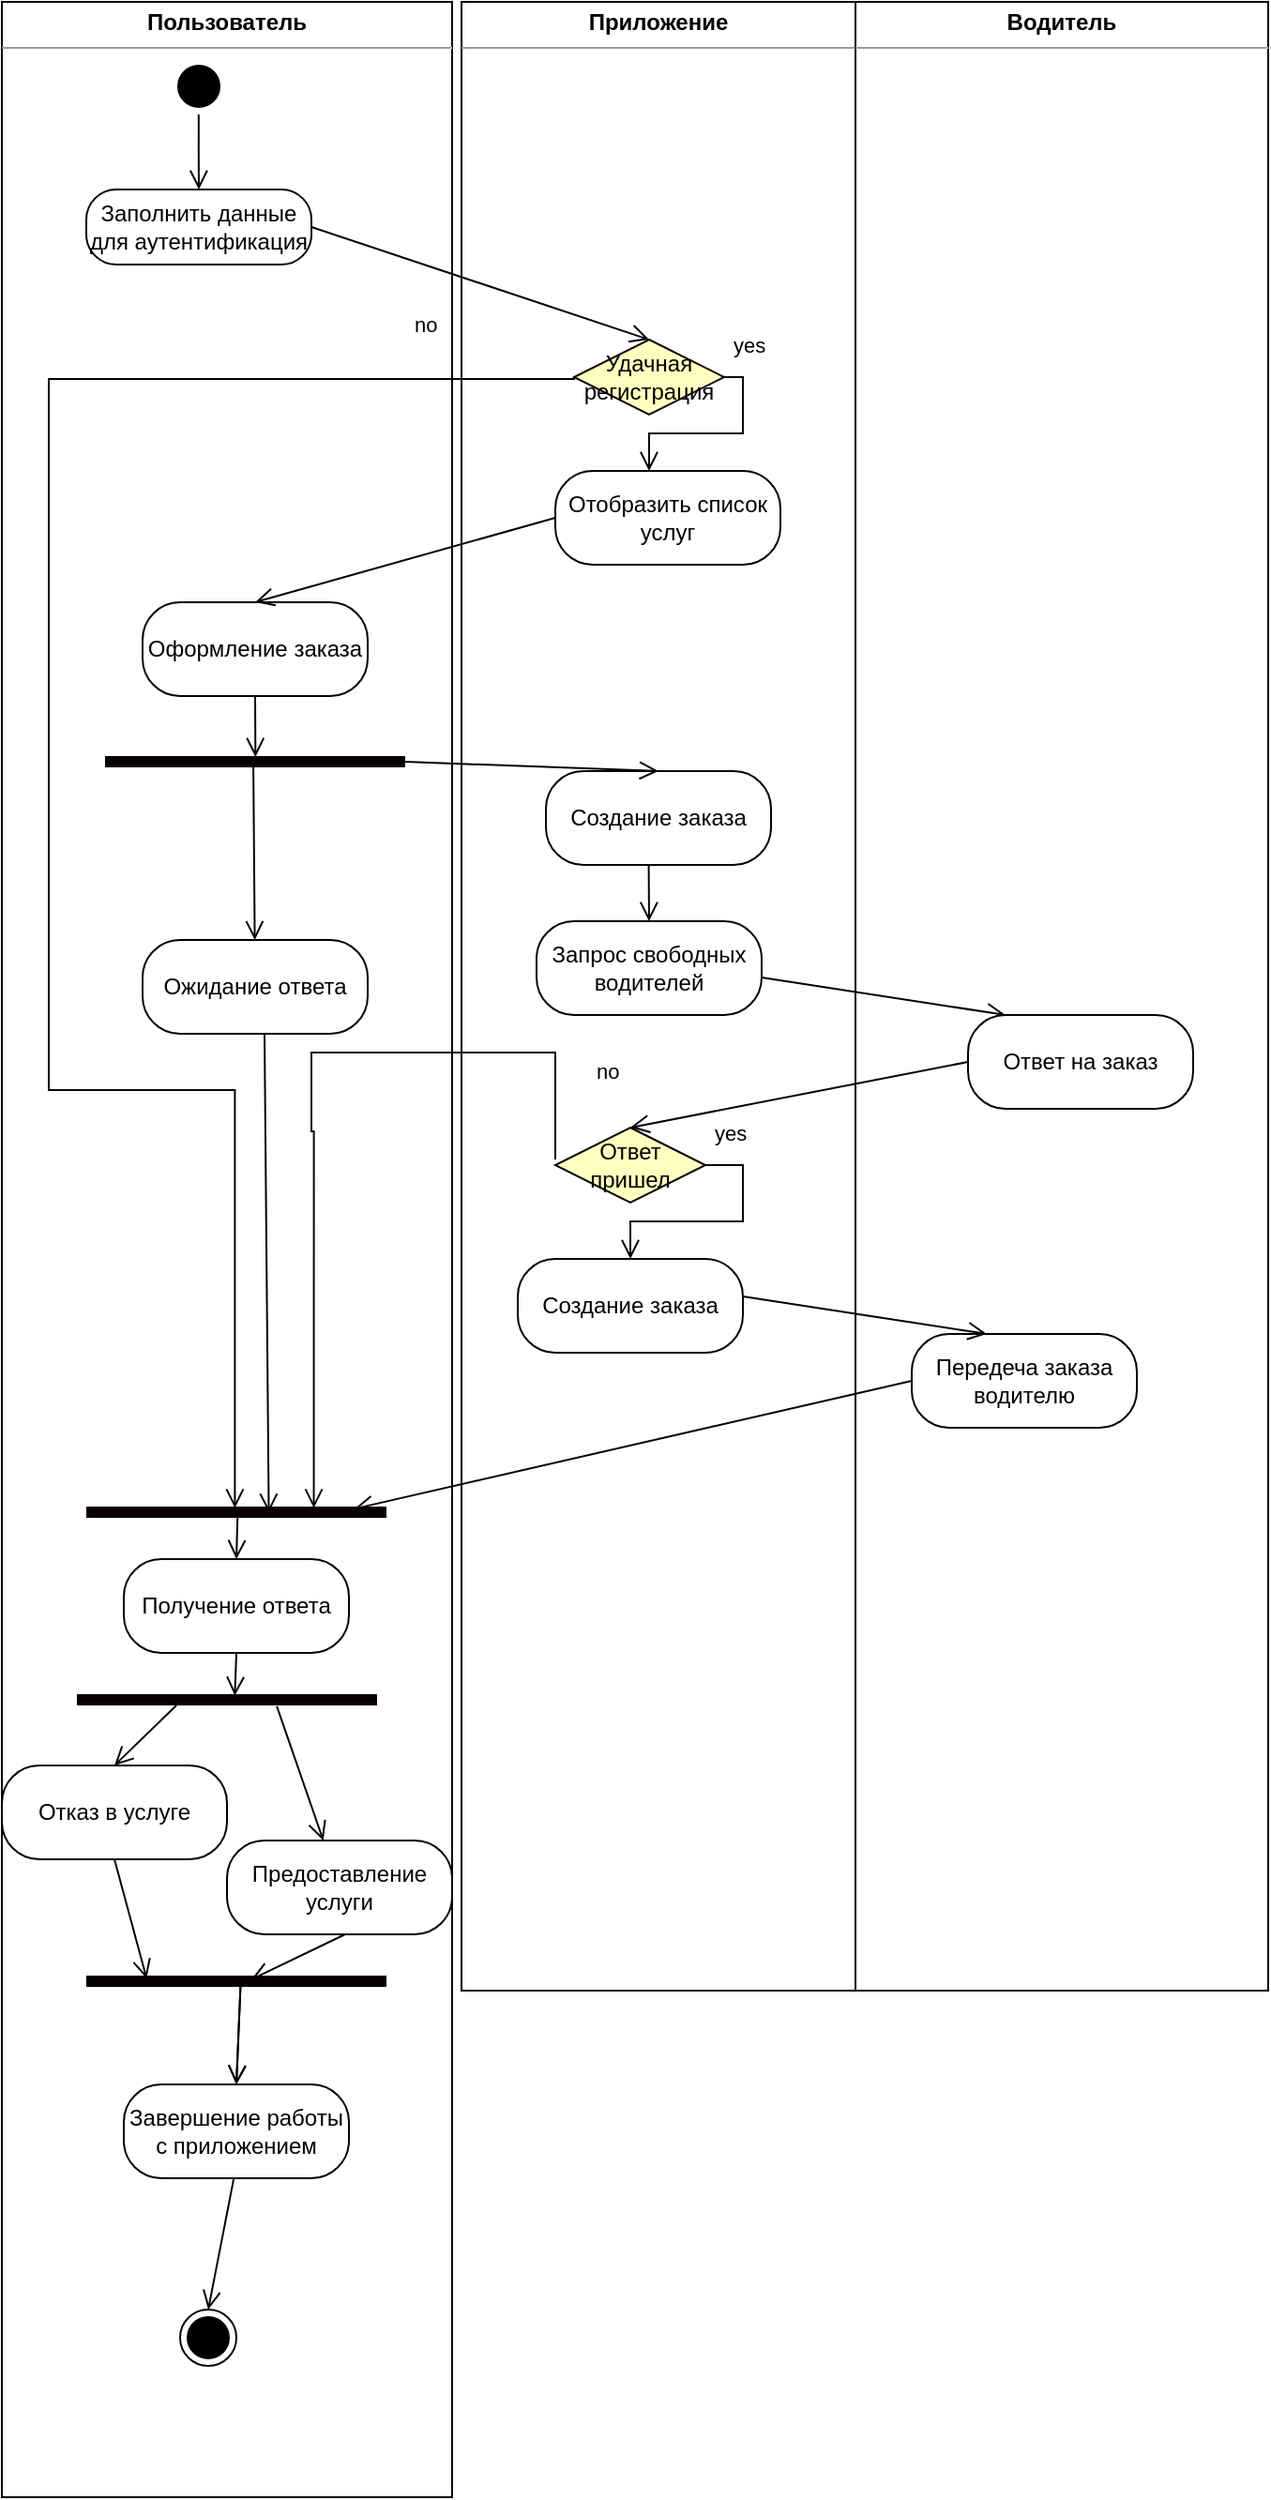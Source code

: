 <mxfile version="21.5.0" type="github">
  <diagram name="Page-1" id="2YBvvXClWsGukQMizWep">
    <mxGraphModel dx="670" dy="296" grid="1" gridSize="10" guides="1" tooltips="1" connect="1" arrows="1" fold="1" page="1" pageScale="1" pageWidth="850" pageHeight="1100" math="0" shadow="0">
      <root>
        <mxCell id="0" />
        <mxCell id="1" parent="0" />
        <mxCell id="hHtsJqwN4T3GH6VucC0o-9" value="&lt;p style=&quot;margin:0px;margin-top:4px;text-align:center;&quot;&gt;&lt;b&gt;Пользователь&lt;/b&gt;&lt;/p&gt;&lt;hr size=&quot;1&quot;&gt;&lt;div style=&quot;height:2px;&quot;&gt;&lt;/div&gt;" style="verticalAlign=top;align=left;overflow=fill;fontSize=12;fontFamily=Helvetica;html=1;whiteSpace=wrap;" parent="1" vertex="1">
          <mxGeometry x="15" y="10" width="240" height="1330" as="geometry" />
        </mxCell>
        <mxCell id="hHtsJqwN4T3GH6VucC0o-10" value="&lt;p style=&quot;margin:0px;margin-top:4px;text-align:center;&quot;&gt;&lt;b&gt;Приложение&lt;/b&gt;&lt;/p&gt;&lt;hr size=&quot;1&quot;&gt;&lt;div style=&quot;height:2px;&quot;&gt;&lt;/div&gt;" style="verticalAlign=top;align=left;overflow=fill;fontSize=12;fontFamily=Helvetica;html=1;whiteSpace=wrap;" parent="1" vertex="1">
          <mxGeometry x="260" y="10" width="210" height="1060" as="geometry" />
        </mxCell>
        <mxCell id="hHtsJqwN4T3GH6VucC0o-11" value="&lt;p style=&quot;margin:0px;margin-top:4px;text-align:center;&quot;&gt;&lt;b&gt;Водитель&lt;/b&gt;&lt;/p&gt;&lt;hr size=&quot;1&quot;&gt;&lt;div style=&quot;height:2px;&quot;&gt;&lt;/div&gt;" style="verticalAlign=top;align=left;overflow=fill;fontSize=12;fontFamily=Helvetica;html=1;whiteSpace=wrap;" parent="1" vertex="1">
          <mxGeometry x="470" y="10" width="220" height="1060" as="geometry" />
        </mxCell>
        <mxCell id="hHtsJqwN4T3GH6VucC0o-12" value="" style="ellipse;html=1;shape=startState;fillColor=#000000;strokeColor=#050000;" parent="1" vertex="1">
          <mxGeometry x="105" y="40" width="30" height="30" as="geometry" />
        </mxCell>
        <mxCell id="hHtsJqwN4T3GH6VucC0o-13" value="" style="edgeStyle=orthogonalEdgeStyle;html=1;verticalAlign=bottom;endArrow=open;endSize=8;strokeColor=#000000;rounded=0;entryX=0.5;entryY=0;entryDx=0;entryDy=0;" parent="1" target="hHtsJqwN4T3GH6VucC0o-17" edge="1">
          <mxGeometry relative="1" as="geometry">
            <mxPoint x="119.86" y="120" as="targetPoint" />
            <mxPoint x="119.91" y="70.0" as="sourcePoint" />
            <Array as="points">
              <mxPoint x="120" y="91" />
              <mxPoint x="120" y="91" />
            </Array>
          </mxGeometry>
        </mxCell>
        <mxCell id="hHtsJqwN4T3GH6VucC0o-17" value="Заполнить данные для&amp;nbsp;аутентификация" style="rounded=1;whiteSpace=wrap;html=1;arcSize=40;fontColor=#000000;fillColor=#FFFFFF;strokeColor=#050000;" parent="1" vertex="1">
          <mxGeometry x="60" y="110" width="120" height="40" as="geometry" />
        </mxCell>
        <mxCell id="hHtsJqwN4T3GH6VucC0o-25" value="Оформление заказа" style="rounded=1;whiteSpace=wrap;html=1;arcSize=40;fontColor=#000000;fillColor=#FFFFFF;strokeColor=#050000;" parent="1" vertex="1">
          <mxGeometry x="90" y="330" width="120" height="50" as="geometry" />
        </mxCell>
        <mxCell id="hHtsJqwN4T3GH6VucC0o-28" value="Создание заказа" style="rounded=1;whiteSpace=wrap;html=1;arcSize=40;fontColor=#000000;fillColor=#FFFFFF;strokeColor=#050000;" parent="1" vertex="1">
          <mxGeometry x="305" y="420" width="120" height="50" as="geometry" />
        </mxCell>
        <mxCell id="hHtsJqwN4T3GH6VucC0o-30" value="" style="html=1;verticalAlign=bottom;endArrow=open;endSize=8;strokeColor=#080000;rounded=0;exitX=1;exitY=0.5;exitDx=0;exitDy=0;entryX=0.5;entryY=0;entryDx=0;entryDy=0;exitPerimeter=0;" parent="1" source="qkpLgcTOoKqHBwj2NYQL-9" target="hHtsJqwN4T3GH6VucC0o-28" edge="1">
          <mxGeometry relative="1" as="geometry">
            <mxPoint x="130" y="320" as="targetPoint" />
            <mxPoint x="129.77" y="280" as="sourcePoint" />
          </mxGeometry>
        </mxCell>
        <mxCell id="hHtsJqwN4T3GH6VucC0o-43" value="Ответ пришел" style="rhombus;whiteSpace=wrap;html=1;fontColor=#000000;fillColor=#ffffc0;strokeColor=#0A0000;" parent="1" vertex="1">
          <mxGeometry x="310" y="610" width="80" height="40" as="geometry" />
        </mxCell>
        <mxCell id="hHtsJqwN4T3GH6VucC0o-44" value="no" style="edgeStyle=orthogonalEdgeStyle;html=1;align=left;verticalAlign=bottom;endArrow=open;endSize=8;strokeColor=#0A0000;rounded=0;entryX=0.495;entryY=0.28;entryDx=0;entryDy=0;entryPerimeter=0;" parent="1" target="qkpLgcTOoKqHBwj2NYQL-12" edge="1">
          <mxGeometry x="-0.821" y="-20" relative="1" as="geometry">
            <mxPoint x="85" y="690" as="targetPoint" />
            <Array as="points">
              <mxPoint x="320" y="211" />
              <mxPoint x="40" y="211" />
              <mxPoint x="40" y="590" />
              <mxPoint x="139" y="590" />
            </Array>
            <mxPoint as="offset" />
            <mxPoint x="320" y="210" as="sourcePoint" />
          </mxGeometry>
        </mxCell>
        <mxCell id="hHtsJqwN4T3GH6VucC0o-45" value="yes" style="edgeStyle=orthogonalEdgeStyle;html=1;align=left;verticalAlign=top;endArrow=open;endSize=8;strokeColor=#050000;rounded=0;entryX=0.5;entryY=0;entryDx=0;entryDy=0;" parent="1" source="hHtsJqwN4T3GH6VucC0o-43" target="hHtsJqwN4T3GH6VucC0o-60" edge="1">
          <mxGeometry x="-0.954" y="30" relative="1" as="geometry">
            <mxPoint x="450" y="1000" as="targetPoint" />
            <Array as="points">
              <mxPoint x="410" y="630" />
              <mxPoint x="410" y="660" />
              <mxPoint x="350" y="660" />
            </Array>
            <mxPoint as="offset" />
          </mxGeometry>
        </mxCell>
        <mxCell id="hHtsJqwN4T3GH6VucC0o-47" value="Запрос свободных водителей" style="rounded=1;whiteSpace=wrap;html=1;arcSize=40;fontColor=#000000;fillColor=#FFFFFF;strokeColor=#050000;" parent="1" vertex="1">
          <mxGeometry x="300" y="500" width="120" height="50" as="geometry" />
        </mxCell>
        <mxCell id="hHtsJqwN4T3GH6VucC0o-49" value="" style="html=1;verticalAlign=bottom;endArrow=open;endSize=8;strokeColor=#080000;rounded=0;exitX=0.501;exitY=0.743;exitDx=0;exitDy=0;exitPerimeter=0;entryX=0.5;entryY=0;entryDx=0;entryDy=0;" parent="1" target="hHtsJqwN4T3GH6VucC0o-47" edge="1">
          <mxGeometry relative="1" as="geometry">
            <mxPoint x="359.8" y="513" as="targetPoint" />
            <mxPoint x="359.8" y="470" as="sourcePoint" />
          </mxGeometry>
        </mxCell>
        <mxCell id="hHtsJqwN4T3GH6VucC0o-53" value="" style="html=1;verticalAlign=bottom;endArrow=open;endSize=8;strokeColor=#000000;rounded=0;entryX=0.25;entryY=0;entryDx=0;entryDy=0;exitX=1;exitY=0.5;exitDx=0;exitDy=0;exitPerimeter=0;" parent="1" edge="1">
          <mxGeometry relative="1" as="geometry">
            <mxPoint x="550.0" y="550" as="targetPoint" />
            <mxPoint x="420" y="530" as="sourcePoint" />
          </mxGeometry>
        </mxCell>
        <mxCell id="hHtsJqwN4T3GH6VucC0o-57" value="Отказ в услуге" style="rounded=1;whiteSpace=wrap;html=1;arcSize=40;fontColor=#000000;fillColor=#FFFFFF;strokeColor=#050000;" parent="1" vertex="1">
          <mxGeometry x="15" y="950" width="120" height="50" as="geometry" />
        </mxCell>
        <mxCell id="hHtsJqwN4T3GH6VucC0o-58" value="Предоставление услуги" style="rounded=1;whiteSpace=wrap;html=1;arcSize=40;fontColor=#000000;fillColor=#FFFFFF;strokeColor=#050000;" parent="1" vertex="1">
          <mxGeometry x="135" y="990" width="120" height="50" as="geometry" />
        </mxCell>
        <mxCell id="hHtsJqwN4T3GH6VucC0o-59" value="" style="html=1;verticalAlign=bottom;endArrow=open;endSize=8;strokeColor=#000000;rounded=0;entryX=0.5;entryY=0;entryDx=0;entryDy=0;exitX=0;exitY=0.5;exitDx=0;exitDy=0;" parent="1" source="qkpLgcTOoKqHBwj2NYQL-13" target="hHtsJqwN4T3GH6VucC0o-43" edge="1">
          <mxGeometry relative="1" as="geometry">
            <mxPoint x="560" y="560" as="targetPoint" />
            <mxPoint x="520.0" y="575" as="sourcePoint" />
          </mxGeometry>
        </mxCell>
        <mxCell id="hHtsJqwN4T3GH6VucC0o-60" value="Создание заказа" style="rounded=1;whiteSpace=wrap;html=1;arcSize=40;fontColor=#000000;fillColor=#FFFFFF;strokeColor=#050000;" parent="1" vertex="1">
          <mxGeometry x="290" y="680" width="120" height="50" as="geometry" />
        </mxCell>
        <mxCell id="hHtsJqwN4T3GH6VucC0o-61" value="Передеча заказа водителю" style="rounded=1;whiteSpace=wrap;html=1;arcSize=40;fontColor=#000000;fillColor=#FFFFFF;strokeColor=#050000;" parent="1" vertex="1">
          <mxGeometry x="500" y="720" width="120" height="50" as="geometry" />
        </mxCell>
        <mxCell id="hHtsJqwN4T3GH6VucC0o-62" value="" style="html=1;verticalAlign=bottom;endArrow=open;endSize=8;strokeColor=#000000;rounded=0;entryX=0.25;entryY=0;entryDx=0;entryDy=0;exitX=1;exitY=0.5;exitDx=0;exitDy=0;exitPerimeter=0;" parent="1" edge="1">
          <mxGeometry relative="1" as="geometry">
            <mxPoint x="540" y="720" as="targetPoint" />
            <mxPoint x="410" y="700" as="sourcePoint" />
          </mxGeometry>
        </mxCell>
        <mxCell id="hHtsJqwN4T3GH6VucC0o-65" value="" style="html=1;verticalAlign=bottom;endArrow=open;endSize=8;strokeColor=#000000;rounded=0;entryX=0.201;entryY=0.356;entryDx=0;entryDy=0;exitX=0.5;exitY=1;exitDx=0;exitDy=0;entryPerimeter=0;" parent="1" source="hHtsJqwN4T3GH6VucC0o-57" target="hHtsJqwN4T3GH6VucC0o-55" edge="1">
          <mxGeometry relative="1" as="geometry">
            <mxPoint x="175" y="815" as="targetPoint" />
            <mxPoint x="45" y="795" as="sourcePoint" />
          </mxGeometry>
        </mxCell>
        <mxCell id="hHtsJqwN4T3GH6VucC0o-68" value="" style="ellipse;html=1;shape=endState;fillColor=#000000;strokeColor=#0D0000;" parent="1" vertex="1">
          <mxGeometry x="110" y="1240" width="30" height="30" as="geometry" />
        </mxCell>
        <mxCell id="hHtsJqwN4T3GH6VucC0o-69" value="" style="html=1;verticalAlign=bottom;endArrow=open;endSize=8;strokeColor=#000000;rounded=0;entryX=0.5;entryY=0;entryDx=0;entryDy=0;exitX=0.514;exitY=0.689;exitDx=0;exitDy=0;exitPerimeter=0;" parent="1" source="hHtsJqwN4T3GH6VucC0o-55" target="hHtsJqwN4T3GH6VucC0o-67" edge="1">
          <mxGeometry relative="1" as="geometry">
            <mxPoint x="141" y="934" as="targetPoint" />
            <mxPoint x="139" y="880" as="sourcePoint" />
          </mxGeometry>
        </mxCell>
        <mxCell id="hHtsJqwN4T3GH6VucC0o-70" value="" style="html=1;verticalAlign=bottom;endArrow=open;endSize=8;strokeColor=#000000;rounded=0;entryX=0.5;entryY=0;entryDx=0;entryDy=0;exitX=0.514;exitY=0.689;exitDx=0;exitDy=0;exitPerimeter=0;" parent="1" target="hHtsJqwN4T3GH6VucC0o-68" edge="1" source="hHtsJqwN4T3GH6VucC0o-67">
          <mxGeometry relative="1" as="geometry">
            <mxPoint x="139" y="1043" as="targetPoint" />
            <mxPoint x="141" y="990" as="sourcePoint" />
          </mxGeometry>
        </mxCell>
        <mxCell id="qkpLgcTOoKqHBwj2NYQL-1" value="Удачная регистрация" style="rhombus;whiteSpace=wrap;html=1;fontColor=#000000;fillColor=#ffffc0;strokeColor=#0A0000;" vertex="1" parent="1">
          <mxGeometry x="320" y="190" width="80" height="40" as="geometry" />
        </mxCell>
        <mxCell id="qkpLgcTOoKqHBwj2NYQL-2" value="yes" style="edgeStyle=orthogonalEdgeStyle;html=1;align=left;verticalAlign=top;endArrow=open;endSize=8;strokeColor=#050000;rounded=0;entryX=0.5;entryY=0;entryDx=0;entryDy=0;" edge="1" parent="1">
          <mxGeometry x="-0.954" y="30" relative="1" as="geometry">
            <mxPoint x="360" y="260" as="targetPoint" />
            <Array as="points">
              <mxPoint x="410" y="210" />
              <mxPoint x="410" y="240" />
              <mxPoint x="360" y="240" />
            </Array>
            <mxPoint as="offset" />
            <mxPoint x="400" y="210" as="sourcePoint" />
          </mxGeometry>
        </mxCell>
        <mxCell id="qkpLgcTOoKqHBwj2NYQL-3" value="Отобразить список услуг" style="rounded=1;whiteSpace=wrap;html=1;arcSize=40;fontColor=#000000;fillColor=#FFFFFF;strokeColor=#050000;" vertex="1" parent="1">
          <mxGeometry x="310" y="260" width="120" height="50" as="geometry" />
        </mxCell>
        <mxCell id="qkpLgcTOoKqHBwj2NYQL-7" value="" style="html=1;verticalAlign=bottom;endArrow=open;endSize=8;strokeColor=#000000;rounded=0;entryX=0.5;entryY=0;entryDx=0;entryDy=0;exitX=1;exitY=0.5;exitDx=0;exitDy=0;exitPerimeter=0;" edge="1" parent="1" target="qkpLgcTOoKqHBwj2NYQL-1">
          <mxGeometry relative="1" as="geometry">
            <mxPoint x="310" y="150" as="targetPoint" />
            <mxPoint x="180" y="130" as="sourcePoint" />
          </mxGeometry>
        </mxCell>
        <mxCell id="qkpLgcTOoKqHBwj2NYQL-8" value="" style="html=1;verticalAlign=bottom;endArrow=open;endSize=8;strokeColor=#000000;rounded=0;entryX=0.5;entryY=0;entryDx=0;entryDy=0;exitX=0;exitY=0.5;exitDx=0;exitDy=0;" edge="1" parent="1" source="qkpLgcTOoKqHBwj2NYQL-3" target="hHtsJqwN4T3GH6VucC0o-25">
          <mxGeometry relative="1" as="geometry">
            <mxPoint x="135" y="325" as="targetPoint" />
            <mxPoint x="305" y="290" as="sourcePoint" />
          </mxGeometry>
        </mxCell>
        <mxCell id="qkpLgcTOoKqHBwj2NYQL-9" value="" style="shape=line;html=1;strokeWidth=6;strokeColor=#080000;" vertex="1" parent="1">
          <mxGeometry x="70" y="410" width="160" height="10" as="geometry" />
        </mxCell>
        <mxCell id="qkpLgcTOoKqHBwj2NYQL-10" value="Ожидание ответа" style="rounded=1;whiteSpace=wrap;html=1;arcSize=40;fontColor=#000000;fillColor=#FFFFFF;strokeColor=#050000;" vertex="1" parent="1">
          <mxGeometry x="90" y="510" width="120" height="50" as="geometry" />
        </mxCell>
        <mxCell id="qkpLgcTOoKqHBwj2NYQL-11" value="" style="html=1;verticalAlign=bottom;endArrow=open;endSize=8;strokeColor=#080000;rounded=0;exitX=0.5;exitY=1;exitDx=0;exitDy=0;entryX=0.501;entryY=0.244;entryDx=0;entryDy=0;entryPerimeter=0;" edge="1" parent="1" source="hHtsJqwN4T3GH6VucC0o-25" target="qkpLgcTOoKqHBwj2NYQL-9">
          <mxGeometry relative="1" as="geometry">
            <mxPoint x="150" y="410" as="targetPoint" />
            <mxPoint x="140" y="380" as="sourcePoint" />
          </mxGeometry>
        </mxCell>
        <mxCell id="qkpLgcTOoKqHBwj2NYQL-12" value="" style="shape=line;html=1;strokeWidth=6;strokeColor=#080000;" vertex="1" parent="1">
          <mxGeometry x="60" y="810" width="160" height="10" as="geometry" />
        </mxCell>
        <mxCell id="qkpLgcTOoKqHBwj2NYQL-13" value="Ответ на заказ" style="rounded=1;whiteSpace=wrap;html=1;arcSize=40;fontColor=#000000;fillColor=#FFFFFF;strokeColor=#050000;" vertex="1" parent="1">
          <mxGeometry x="530" y="550" width="120" height="50" as="geometry" />
        </mxCell>
        <mxCell id="qkpLgcTOoKqHBwj2NYQL-14" value="" style="html=1;verticalAlign=bottom;endArrow=open;endSize=8;strokeColor=#080000;rounded=0;exitX=0.494;exitY=0.627;exitDx=0;exitDy=0;exitPerimeter=0;" edge="1" parent="1" source="qkpLgcTOoKqHBwj2NYQL-9" target="qkpLgcTOoKqHBwj2NYQL-10">
          <mxGeometry relative="1" as="geometry">
            <mxPoint x="149.31" y="452" as="targetPoint" />
            <mxPoint x="149.31" y="420" as="sourcePoint" />
          </mxGeometry>
        </mxCell>
        <mxCell id="qkpLgcTOoKqHBwj2NYQL-17" value="no" style="edgeStyle=orthogonalEdgeStyle;html=1;align=left;verticalAlign=bottom;endArrow=open;endSize=8;strokeColor=#0A0000;rounded=0;entryX=0.758;entryY=0.28;entryDx=0;entryDy=0;entryPerimeter=0;" edge="1" parent="1" target="qkpLgcTOoKqHBwj2NYQL-12">
          <mxGeometry x="-0.821" y="-20" relative="1" as="geometry">
            <mxPoint x="180" y="612" as="targetPoint" />
            <Array as="points">
              <mxPoint x="310" y="570" />
              <mxPoint x="180" y="570" />
              <mxPoint x="180" y="612" />
              <mxPoint x="181" y="612" />
            </Array>
            <mxPoint as="offset" />
            <mxPoint x="310" y="627" as="sourcePoint" />
          </mxGeometry>
        </mxCell>
        <mxCell id="qkpLgcTOoKqHBwj2NYQL-19" value="Получение ответа" style="rounded=1;whiteSpace=wrap;html=1;arcSize=40;fontColor=#000000;fillColor=#FFFFFF;strokeColor=#050000;" vertex="1" parent="1">
          <mxGeometry x="80" y="840" width="120" height="50" as="geometry" />
        </mxCell>
        <mxCell id="qkpLgcTOoKqHBwj2NYQL-22" value="" style="html=1;verticalAlign=bottom;endArrow=open;endSize=8;strokeColor=#080000;rounded=0;exitX=0.494;exitY=0.627;exitDx=0;exitDy=0;exitPerimeter=0;entryX=0.608;entryY=0.52;entryDx=0;entryDy=0;entryPerimeter=0;" edge="1" parent="1" target="qkpLgcTOoKqHBwj2NYQL-12">
          <mxGeometry relative="1" as="geometry">
            <mxPoint x="156" y="614" as="targetPoint" />
            <mxPoint x="155" y="560" as="sourcePoint" />
          </mxGeometry>
        </mxCell>
        <mxCell id="qkpLgcTOoKqHBwj2NYQL-23" value="" style="html=1;verticalAlign=bottom;endArrow=open;endSize=8;strokeColor=#080000;rounded=0;exitX=0.504;exitY=0.667;exitDx=0;exitDy=0;exitPerimeter=0;entryX=0.5;entryY=0;entryDx=0;entryDy=0;" edge="1" parent="1" source="qkpLgcTOoKqHBwj2NYQL-12" target="qkpLgcTOoKqHBwj2NYQL-19">
          <mxGeometry relative="1" as="geometry">
            <mxPoint x="140" y="640" as="targetPoint" />
            <mxPoint x="139.5" y="620" as="sourcePoint" />
          </mxGeometry>
        </mxCell>
        <mxCell id="qkpLgcTOoKqHBwj2NYQL-24" value="" style="shape=line;html=1;strokeWidth=6;strokeColor=#080000;" vertex="1" parent="1">
          <mxGeometry x="55" y="910" width="160" height="10" as="geometry" />
        </mxCell>
        <mxCell id="qkpLgcTOoKqHBwj2NYQL-25" value="" style="html=1;verticalAlign=bottom;endArrow=open;endSize=8;strokeColor=#000000;rounded=0;entryX=0.5;entryY=0;entryDx=0;entryDy=0;exitX=0.514;exitY=0.689;exitDx=0;exitDy=0;exitPerimeter=0;" edge="1" parent="1" source="hHtsJqwN4T3GH6VucC0o-55" target="hHtsJqwN4T3GH6VucC0o-67">
          <mxGeometry relative="1" as="geometry">
            <mxPoint x="125" y="1240" as="targetPoint" />
            <mxPoint x="141" y="990" as="sourcePoint" />
          </mxGeometry>
        </mxCell>
        <mxCell id="hHtsJqwN4T3GH6VucC0o-67" value="Завершение работы с приложением" style="rounded=1;whiteSpace=wrap;html=1;arcSize=40;fontColor=#000000;fillColor=#FFFFFF;strokeColor=#050000;" parent="1" vertex="1">
          <mxGeometry x="80" y="1120" width="120" height="50" as="geometry" />
        </mxCell>
        <mxCell id="qkpLgcTOoKqHBwj2NYQL-26" value="" style="html=1;verticalAlign=bottom;endArrow=open;endSize=8;strokeColor=#000000;rounded=0;exitX=0.666;exitY=0.84;exitDx=0;exitDy=0;exitPerimeter=0;" edge="1" parent="1" source="qkpLgcTOoKqHBwj2NYQL-24" target="hHtsJqwN4T3GH6VucC0o-58">
          <mxGeometry relative="1" as="geometry">
            <mxPoint x="140" y="1120" as="targetPoint" />
            <mxPoint x="141" y="990" as="sourcePoint" />
          </mxGeometry>
        </mxCell>
        <mxCell id="hHtsJqwN4T3GH6VucC0o-55" value="" style="shape=line;html=1;strokeWidth=6;strokeColor=#080000;" parent="1" vertex="1">
          <mxGeometry x="60" y="1060" width="160" height="10" as="geometry" />
        </mxCell>
        <mxCell id="qkpLgcTOoKqHBwj2NYQL-27" value="" style="html=1;verticalAlign=bottom;endArrow=open;endSize=8;strokeColor=#000000;rounded=0;entryX=0.893;entryY=0.32;entryDx=0;entryDy=0;exitX=0;exitY=0.5;exitDx=0;exitDy=0;entryPerimeter=0;" edge="1" parent="1" source="hHtsJqwN4T3GH6VucC0o-61" target="qkpLgcTOoKqHBwj2NYQL-12">
          <mxGeometry relative="1" as="geometry">
            <mxPoint x="550" y="730" as="targetPoint" />
            <mxPoint x="420" y="710" as="sourcePoint" />
          </mxGeometry>
        </mxCell>
        <mxCell id="qkpLgcTOoKqHBwj2NYQL-29" value="" style="html=1;verticalAlign=bottom;endArrow=open;endSize=8;strokeColor=#000000;rounded=0;entryX=0.526;entryY=0.28;entryDx=0;entryDy=0;exitX=0.5;exitY=1;exitDx=0;exitDy=0;entryPerimeter=0;" edge="1" parent="1" source="qkpLgcTOoKqHBwj2NYQL-19" target="qkpLgcTOoKqHBwj2NYQL-24">
          <mxGeometry relative="1" as="geometry">
            <mxPoint x="140" y="990" as="targetPoint" />
            <mxPoint x="141" y="920" as="sourcePoint" />
          </mxGeometry>
        </mxCell>
        <mxCell id="qkpLgcTOoKqHBwj2NYQL-30" value="" style="html=1;verticalAlign=bottom;endArrow=open;endSize=8;strokeColor=#000000;rounded=0;exitX=0.666;exitY=0.84;exitDx=0;exitDy=0;exitPerimeter=0;entryX=0.5;entryY=0;entryDx=0;entryDy=0;" edge="1" parent="1" target="hHtsJqwN4T3GH6VucC0o-57">
          <mxGeometry relative="1" as="geometry">
            <mxPoint x="132" y="990" as="targetPoint" />
            <mxPoint x="108" y="918" as="sourcePoint" />
          </mxGeometry>
        </mxCell>
        <mxCell id="qkpLgcTOoKqHBwj2NYQL-31" value="" style="html=1;verticalAlign=bottom;endArrow=open;endSize=8;strokeColor=#000000;rounded=0;entryX=0.55;entryY=0.4;entryDx=0;entryDy=0;exitX=0.5;exitY=1;exitDx=0;exitDy=0;entryPerimeter=0;" edge="1" parent="1" target="hHtsJqwN4T3GH6VucC0o-55">
          <mxGeometry relative="1" as="geometry">
            <mxPoint x="215" y="1104" as="targetPoint" />
            <mxPoint x="198" y="1040" as="sourcePoint" />
          </mxGeometry>
        </mxCell>
      </root>
    </mxGraphModel>
  </diagram>
</mxfile>
